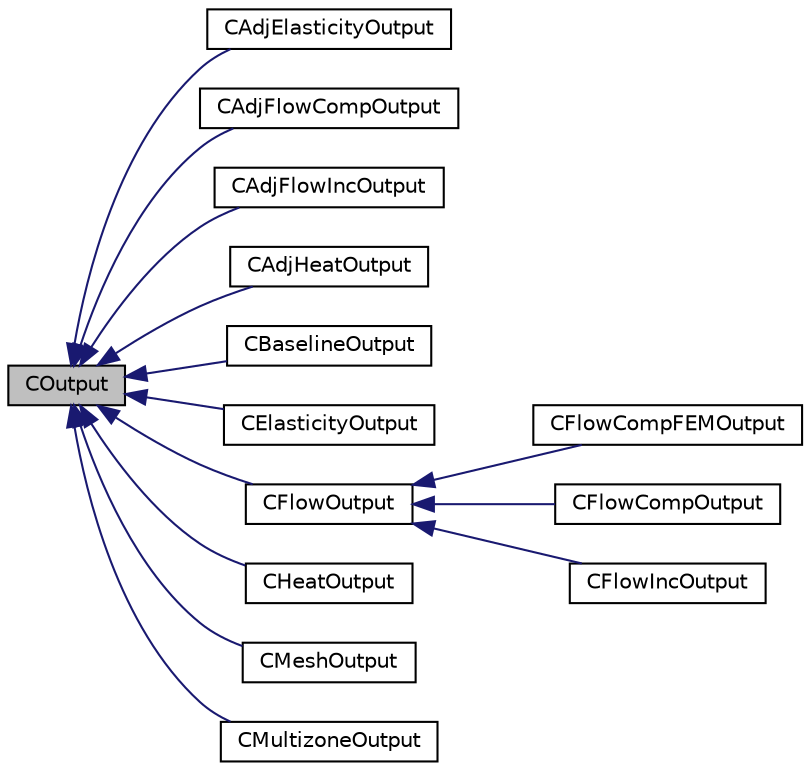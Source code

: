 digraph "COutput"
{
  edge [fontname="Helvetica",fontsize="10",labelfontname="Helvetica",labelfontsize="10"];
  node [fontname="Helvetica",fontsize="10",shape=record];
  rankdir="LR";
  Node0 [label="COutput",height=0.2,width=0.4,color="black", fillcolor="grey75", style="filled", fontcolor="black"];
  Node0 -> Node1 [dir="back",color="midnightblue",fontsize="10",style="solid",fontname="Helvetica"];
  Node1 [label="CAdjElasticityOutput",height=0.2,width=0.4,color="black", fillcolor="white", style="filled",URL="$class_c_adj_elasticity_output.html",tooltip="Output class for elasticity discrete adjoint problems. "];
  Node0 -> Node2 [dir="back",color="midnightblue",fontsize="10",style="solid",fontname="Helvetica"];
  Node2 [label="CAdjFlowCompOutput",height=0.2,width=0.4,color="black", fillcolor="white", style="filled",URL="$class_c_adj_flow_comp_output.html",tooltip="Output class for compressible flow adjoint problems. "];
  Node0 -> Node3 [dir="back",color="midnightblue",fontsize="10",style="solid",fontname="Helvetica"];
  Node3 [label="CAdjFlowIncOutput",height=0.2,width=0.4,color="black", fillcolor="white", style="filled",URL="$class_c_adj_flow_inc_output.html",tooltip="Output class for incompressible flow discrete adjoint problems. "];
  Node0 -> Node4 [dir="back",color="midnightblue",fontsize="10",style="solid",fontname="Helvetica"];
  Node4 [label="CAdjHeatOutput",height=0.2,width=0.4,color="black", fillcolor="white", style="filled",URL="$class_c_adj_heat_output.html",tooltip="Output class for adjoint heat output. "];
  Node0 -> Node5 [dir="back",color="midnightblue",fontsize="10",style="solid",fontname="Helvetica"];
  Node5 [label="CBaselineOutput",height=0.2,width=0.4,color="black", fillcolor="white", style="filled",URL="$class_c_baseline_output.html",tooltip="Output class for baseline solver output. "];
  Node0 -> Node6 [dir="back",color="midnightblue",fontsize="10",style="solid",fontname="Helvetica"];
  Node6 [label="CElasticityOutput",height=0.2,width=0.4,color="black", fillcolor="white", style="filled",URL="$class_c_elasticity_output.html",tooltip="Output class for FEA problems. "];
  Node0 -> Node7 [dir="back",color="midnightblue",fontsize="10",style="solid",fontname="Helvetica"];
  Node7 [label="CFlowOutput",height=0.2,width=0.4,color="black", fillcolor="white", style="filled",URL="$class_c_flow_output.html"];
  Node7 -> Node8 [dir="back",color="midnightblue",fontsize="10",style="solid",fontname="Helvetica"];
  Node8 [label="CFlowCompFEMOutput",height=0.2,width=0.4,color="black", fillcolor="white", style="filled",URL="$class_c_flow_comp_f_e_m_output.html",tooltip="Output class for the compressible FEM flow output. "];
  Node7 -> Node9 [dir="back",color="midnightblue",fontsize="10",style="solid",fontname="Helvetica"];
  Node9 [label="CFlowCompOutput",height=0.2,width=0.4,color="black", fillcolor="white", style="filled",URL="$class_c_flow_comp_output.html",tooltip="Output class for compressible flow problems. "];
  Node7 -> Node10 [dir="back",color="midnightblue",fontsize="10",style="solid",fontname="Helvetica"];
  Node10 [label="CFlowIncOutput",height=0.2,width=0.4,color="black", fillcolor="white", style="filled",URL="$class_c_flow_inc_output.html",tooltip="Output class for incompressible flow problems. "];
  Node0 -> Node11 [dir="back",color="midnightblue",fontsize="10",style="solid",fontname="Helvetica"];
  Node11 [label="CHeatOutput",height=0.2,width=0.4,color="black", fillcolor="white", style="filled",URL="$class_c_heat_output.html",tooltip="Output class for heat problems. "];
  Node0 -> Node12 [dir="back",color="midnightblue",fontsize="10",style="solid",fontname="Helvetica"];
  Node12 [label="CMeshOutput",height=0.2,width=0.4,color="black", fillcolor="white", style="filled",URL="$class_c_mesh_output.html",tooltip="Output class for mesh solution. "];
  Node0 -> Node13 [dir="back",color="midnightblue",fontsize="10",style="solid",fontname="Helvetica"];
  Node13 [label="CMultizoneOutput",height=0.2,width=0.4,color="black", fillcolor="white", style="filled",URL="$class_c_multizone_output.html"];
}
